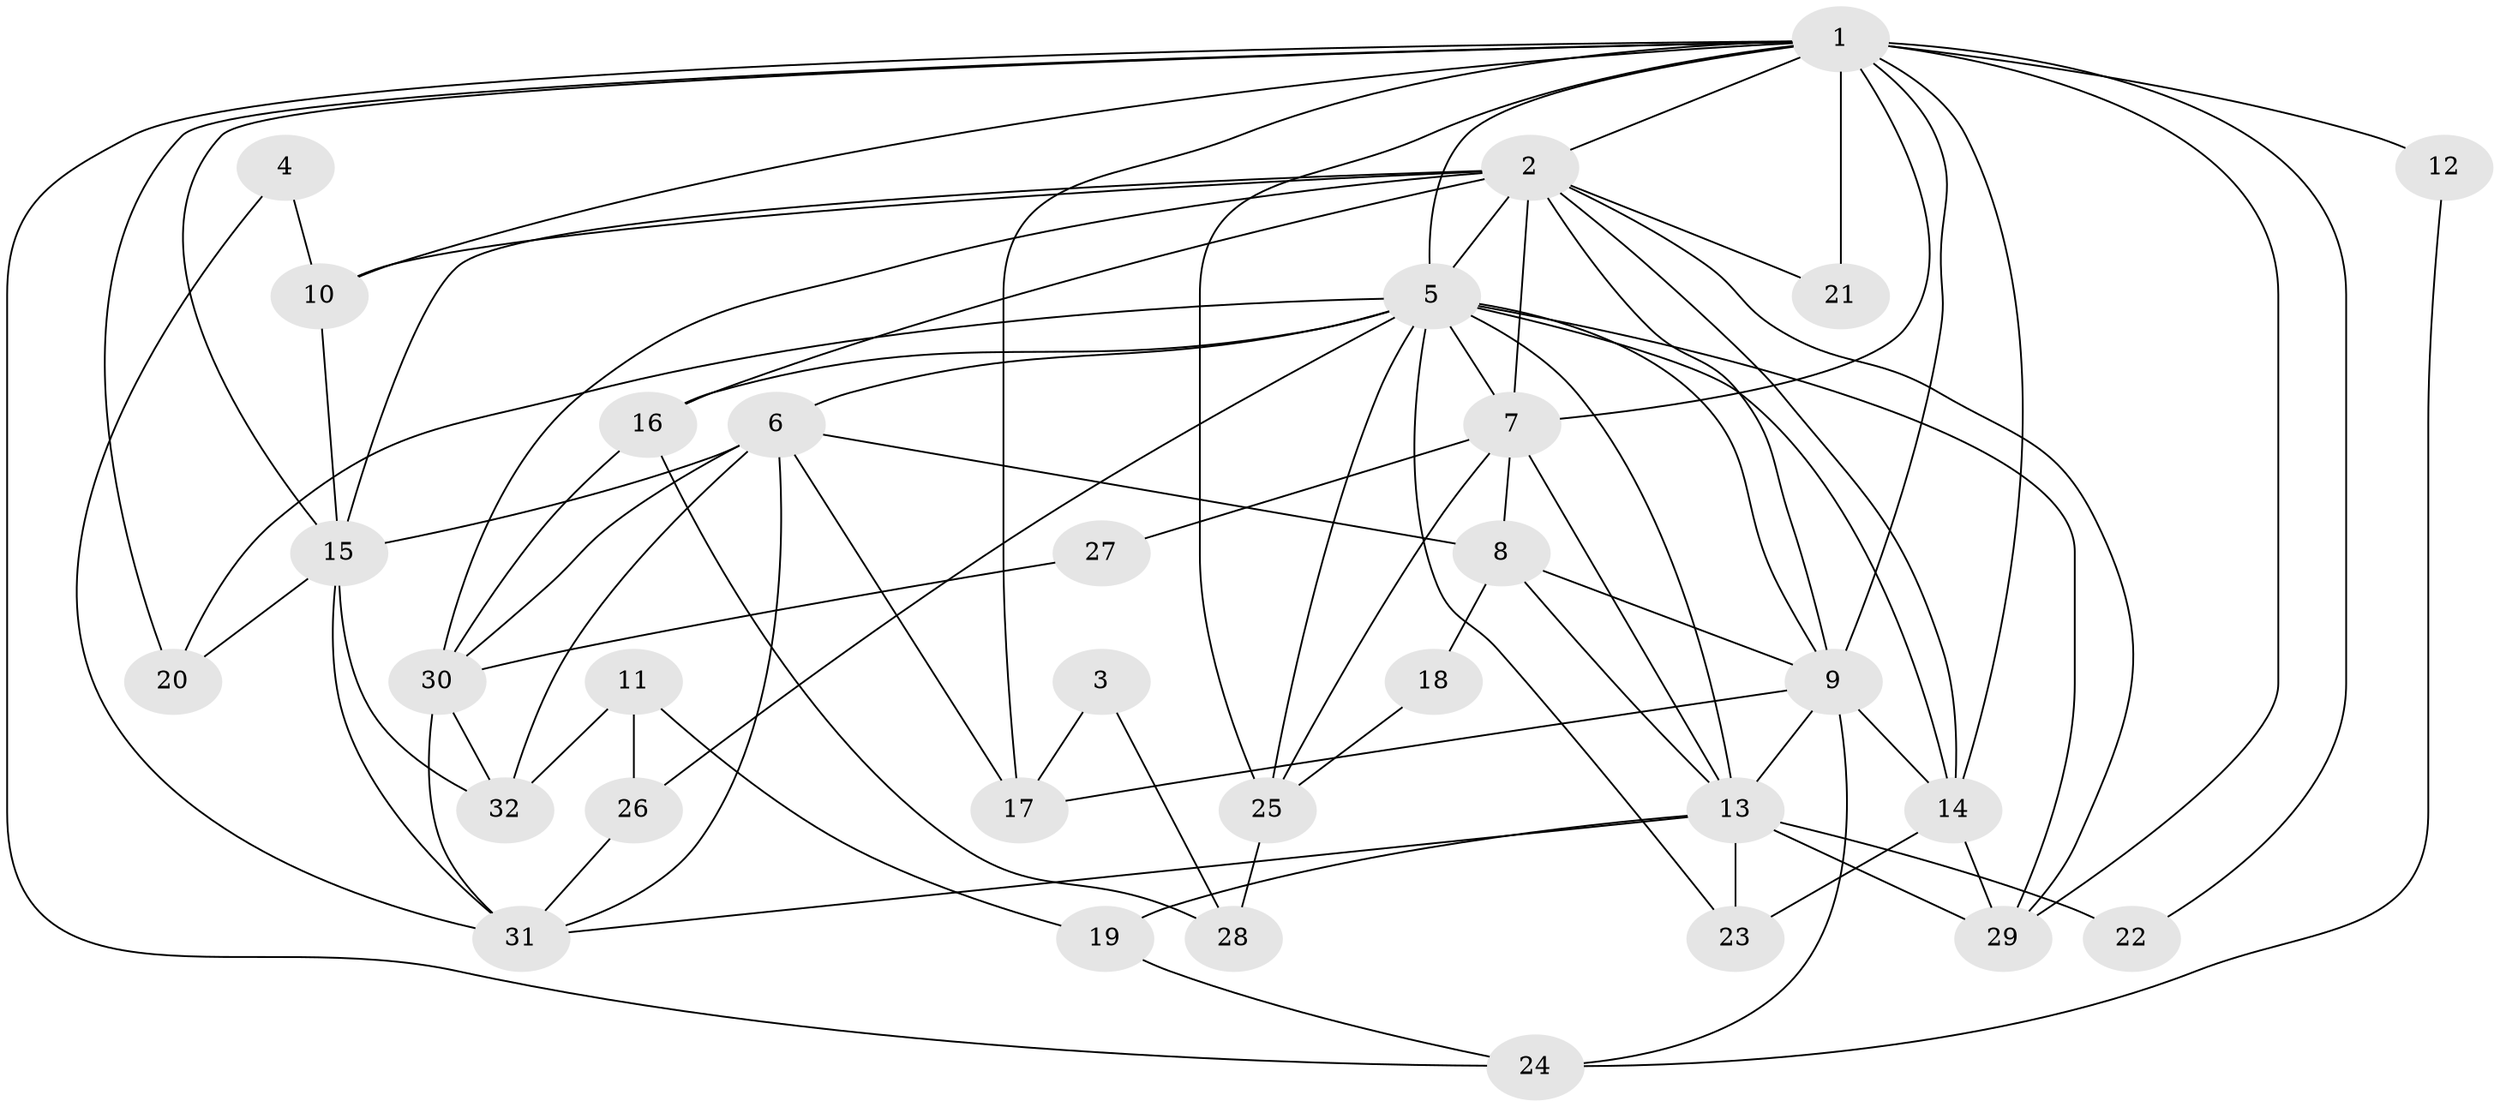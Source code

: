 // original degree distribution, {6: 0.1746031746031746, 3: 0.19047619047619047, 2: 0.15873015873015872, 4: 0.31746031746031744, 5: 0.15873015873015872}
// Generated by graph-tools (version 1.1) at 2025/36/03/09/25 02:36:00]
// undirected, 32 vertices, 81 edges
graph export_dot {
graph [start="1"]
  node [color=gray90,style=filled];
  1;
  2;
  3;
  4;
  5;
  6;
  7;
  8;
  9;
  10;
  11;
  12;
  13;
  14;
  15;
  16;
  17;
  18;
  19;
  20;
  21;
  22;
  23;
  24;
  25;
  26;
  27;
  28;
  29;
  30;
  31;
  32;
  1 -- 2 [weight=1.0];
  1 -- 5 [weight=1.0];
  1 -- 7 [weight=1.0];
  1 -- 9 [weight=3.0];
  1 -- 10 [weight=1.0];
  1 -- 12 [weight=1.0];
  1 -- 14 [weight=1.0];
  1 -- 15 [weight=1.0];
  1 -- 17 [weight=1.0];
  1 -- 20 [weight=1.0];
  1 -- 21 [weight=1.0];
  1 -- 22 [weight=1.0];
  1 -- 24 [weight=1.0];
  1 -- 25 [weight=1.0];
  1 -- 29 [weight=1.0];
  2 -- 5 [weight=1.0];
  2 -- 7 [weight=2.0];
  2 -- 9 [weight=2.0];
  2 -- 10 [weight=1.0];
  2 -- 14 [weight=1.0];
  2 -- 15 [weight=1.0];
  2 -- 16 [weight=2.0];
  2 -- 21 [weight=1.0];
  2 -- 29 [weight=1.0];
  2 -- 30 [weight=1.0];
  3 -- 17 [weight=1.0];
  3 -- 28 [weight=1.0];
  4 -- 10 [weight=1.0];
  4 -- 31 [weight=1.0];
  5 -- 6 [weight=1.0];
  5 -- 7 [weight=1.0];
  5 -- 9 [weight=1.0];
  5 -- 13 [weight=2.0];
  5 -- 14 [weight=1.0];
  5 -- 16 [weight=1.0];
  5 -- 20 [weight=1.0];
  5 -- 23 [weight=1.0];
  5 -- 25 [weight=1.0];
  5 -- 26 [weight=1.0];
  5 -- 29 [weight=1.0];
  6 -- 8 [weight=1.0];
  6 -- 15 [weight=1.0];
  6 -- 17 [weight=1.0];
  6 -- 30 [weight=1.0];
  6 -- 31 [weight=1.0];
  6 -- 32 [weight=1.0];
  7 -- 8 [weight=1.0];
  7 -- 13 [weight=1.0];
  7 -- 25 [weight=1.0];
  7 -- 27 [weight=1.0];
  8 -- 9 [weight=1.0];
  8 -- 13 [weight=2.0];
  8 -- 18 [weight=1.0];
  9 -- 13 [weight=1.0];
  9 -- 14 [weight=1.0];
  9 -- 17 [weight=1.0];
  9 -- 24 [weight=1.0];
  10 -- 15 [weight=1.0];
  11 -- 19 [weight=1.0];
  11 -- 26 [weight=1.0];
  11 -- 32 [weight=1.0];
  12 -- 24 [weight=1.0];
  13 -- 19 [weight=1.0];
  13 -- 22 [weight=2.0];
  13 -- 23 [weight=1.0];
  13 -- 29 [weight=1.0];
  13 -- 31 [weight=1.0];
  14 -- 23 [weight=1.0];
  14 -- 29 [weight=1.0];
  15 -- 20 [weight=1.0];
  15 -- 31 [weight=1.0];
  15 -- 32 [weight=2.0];
  16 -- 28 [weight=1.0];
  16 -- 30 [weight=1.0];
  18 -- 25 [weight=1.0];
  19 -- 24 [weight=1.0];
  25 -- 28 [weight=1.0];
  26 -- 31 [weight=1.0];
  27 -- 30 [weight=1.0];
  30 -- 31 [weight=1.0];
  30 -- 32 [weight=1.0];
}
